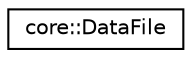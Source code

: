 digraph "Gráfico de Hierarquia de Classes"
{
  edge [fontname="Helvetica",fontsize="10",labelfontname="Helvetica",labelfontsize="10"];
  node [fontname="Helvetica",fontsize="10",shape=record];
  rankdir="LR";
  Node0 [label="core::DataFile",height=0.2,width=0.4,color="black", fillcolor="white", style="filled",URL="$classcore_1_1DataFile.html",tooltip="Classe para manipulação dos arquivos de dados. "];
}
